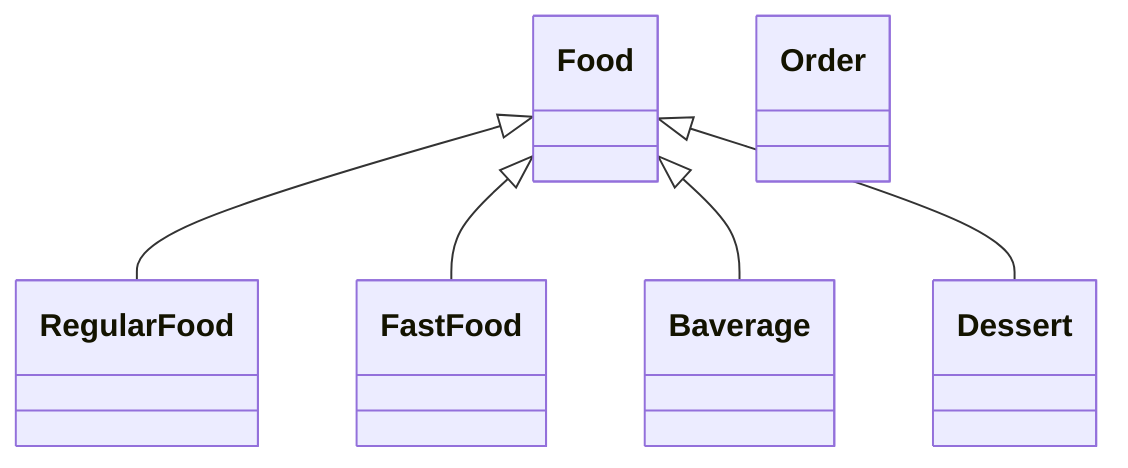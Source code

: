 classDiagram

Food <|-- RegularFood
Food <|-- FastFood
Food <|-- Baverage
Food <|-- Dessert

    class Food{
    
    }

    class RegularFood{
    
    }

    class FastFood{
    
    }

    class Baverage{
    
    }

    class Dessert{
    
    }

    class Order